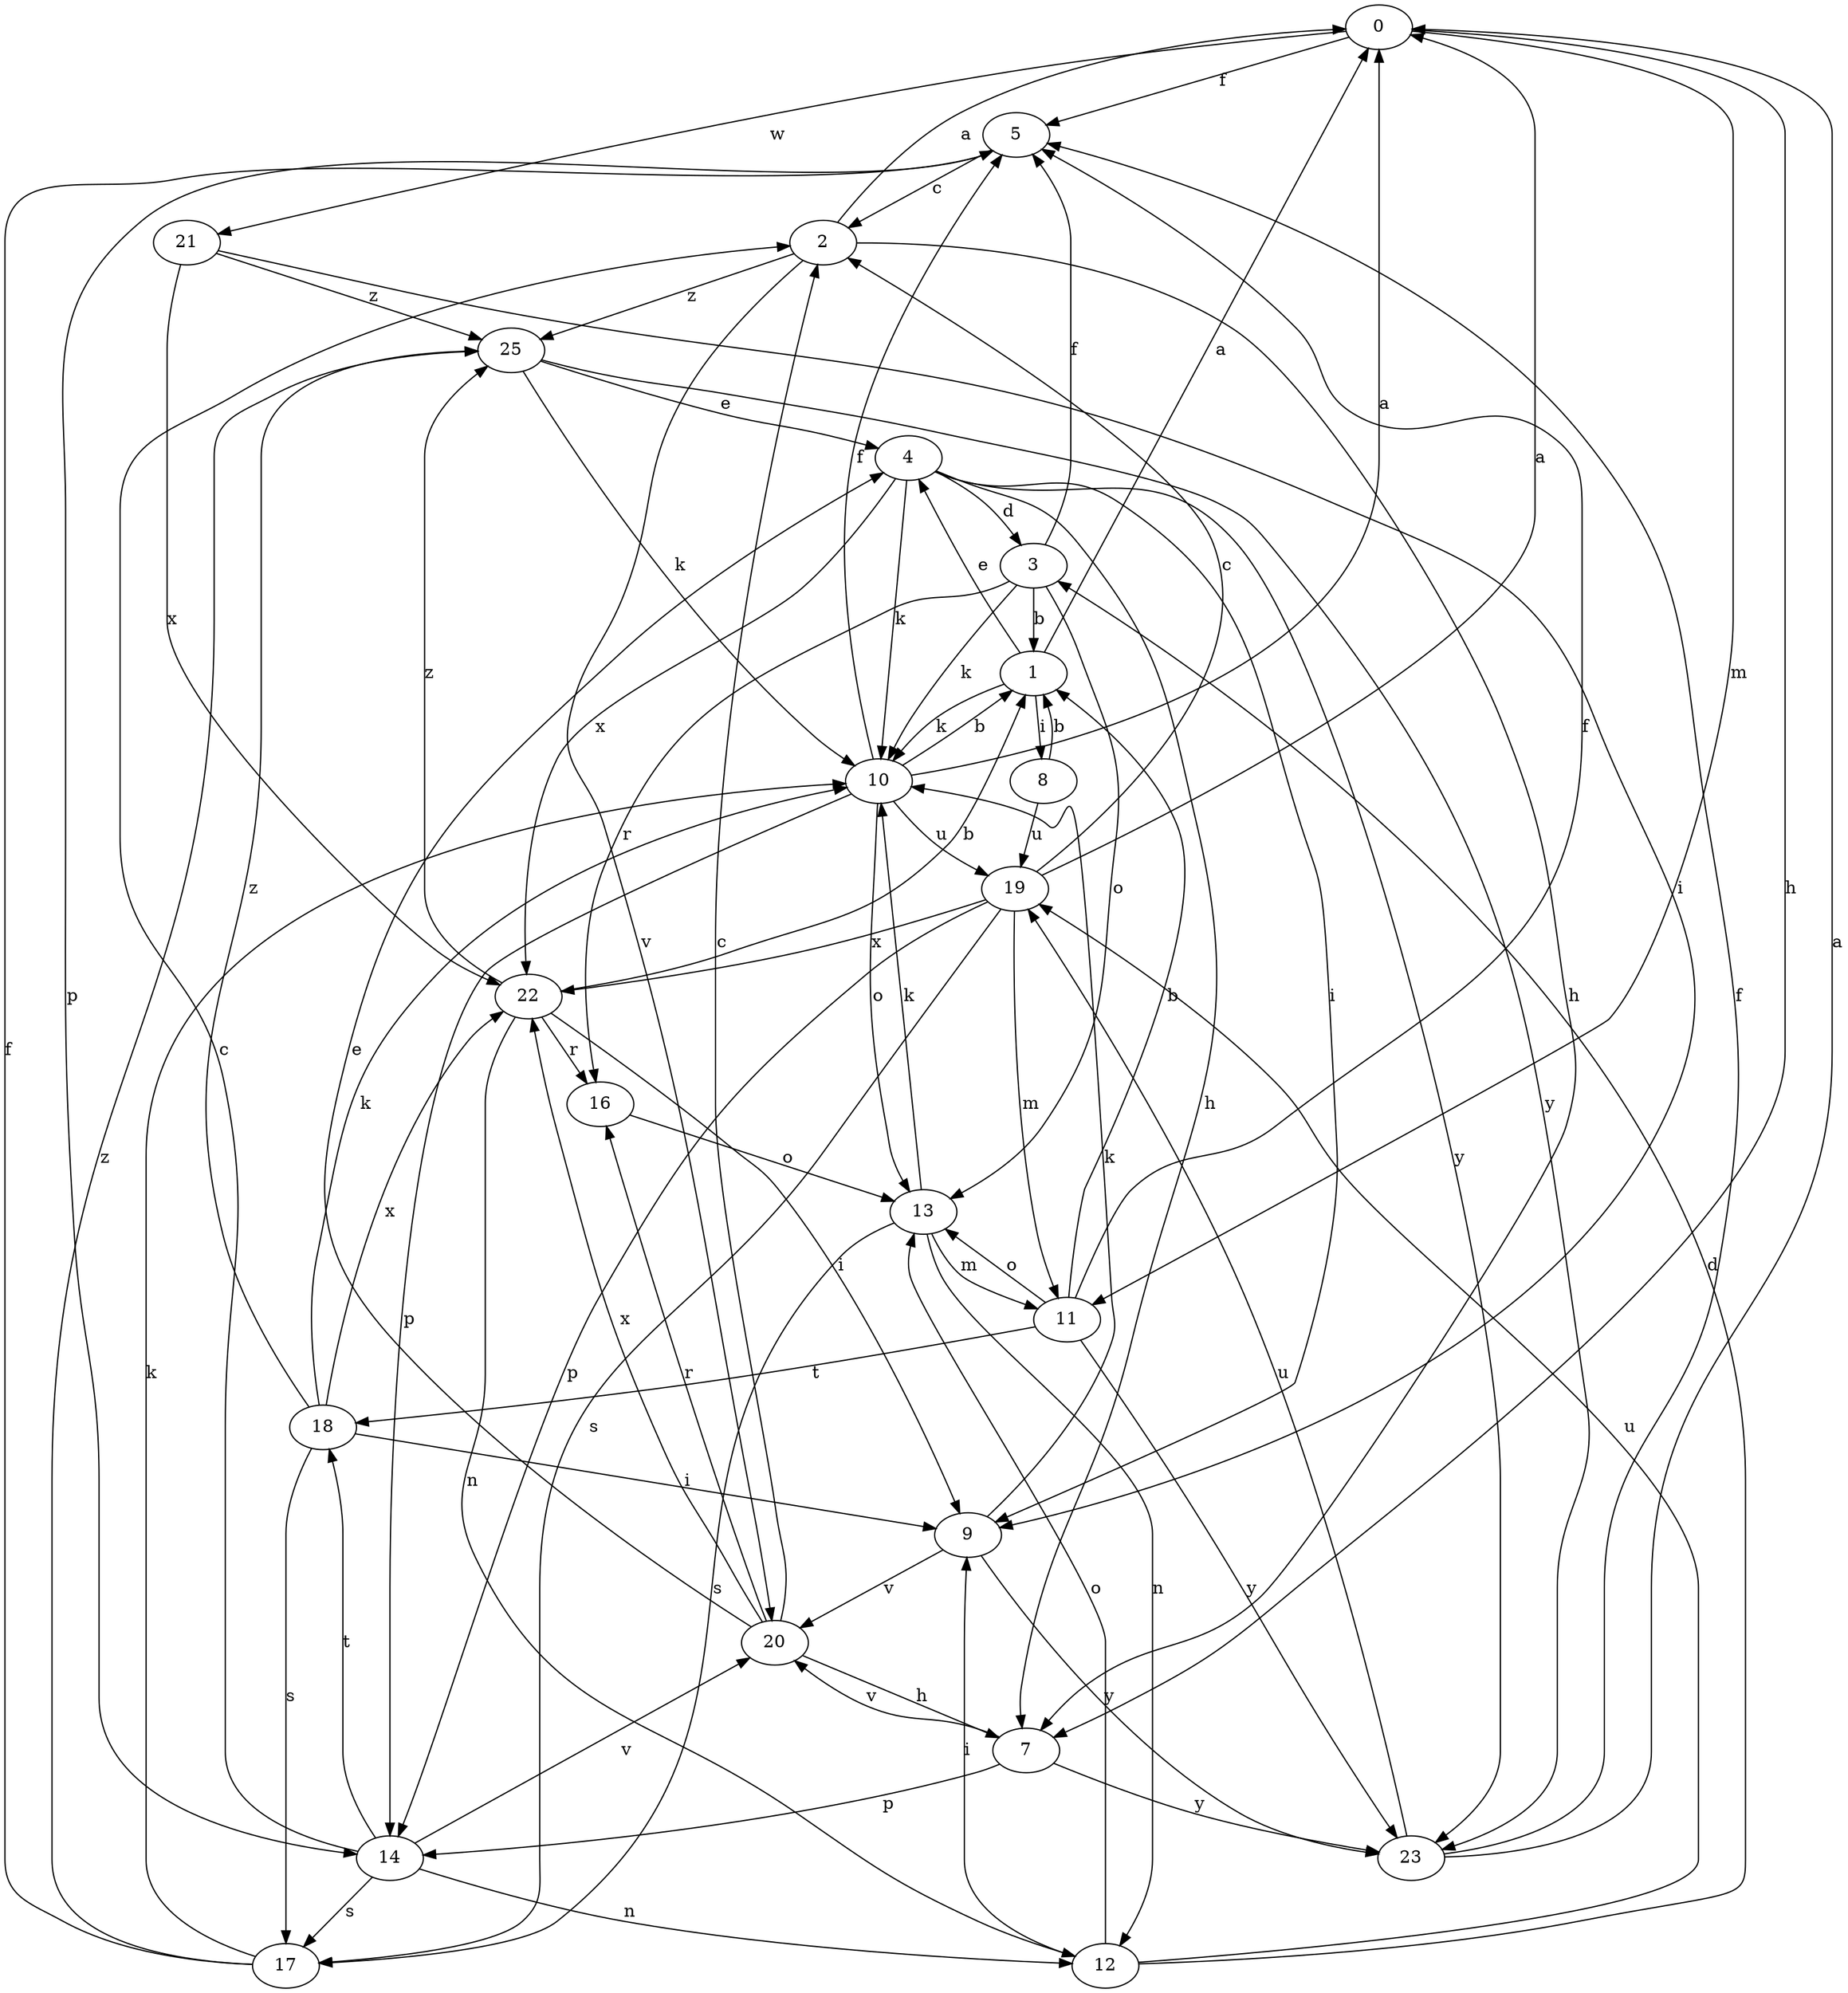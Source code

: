 strict digraph  {
0;
1;
2;
3;
4;
5;
7;
8;
9;
10;
11;
12;
13;
14;
16;
17;
18;
19;
20;
21;
22;
23;
25;
0 -> 5  [label=f];
0 -> 7  [label=h];
0 -> 11  [label=m];
0 -> 21  [label=w];
1 -> 0  [label=a];
1 -> 4  [label=e];
1 -> 8  [label=i];
1 -> 10  [label=k];
2 -> 0  [label=a];
2 -> 7  [label=h];
2 -> 20  [label=v];
2 -> 25  [label=z];
3 -> 1  [label=b];
3 -> 5  [label=f];
3 -> 10  [label=k];
3 -> 13  [label=o];
3 -> 16  [label=r];
4 -> 3  [label=d];
4 -> 7  [label=h];
4 -> 9  [label=i];
4 -> 10  [label=k];
4 -> 22  [label=x];
4 -> 23  [label=y];
5 -> 2  [label=c];
5 -> 14  [label=p];
7 -> 14  [label=p];
7 -> 20  [label=v];
7 -> 23  [label=y];
8 -> 1  [label=b];
8 -> 19  [label=u];
9 -> 10  [label=k];
9 -> 20  [label=v];
9 -> 23  [label=y];
10 -> 0  [label=a];
10 -> 1  [label=b];
10 -> 5  [label=f];
10 -> 13  [label=o];
10 -> 14  [label=p];
10 -> 19  [label=u];
11 -> 1  [label=b];
11 -> 5  [label=f];
11 -> 13  [label=o];
11 -> 18  [label=t];
11 -> 23  [label=y];
12 -> 3  [label=d];
12 -> 9  [label=i];
12 -> 13  [label=o];
12 -> 19  [label=u];
13 -> 10  [label=k];
13 -> 11  [label=m];
13 -> 12  [label=n];
13 -> 17  [label=s];
14 -> 2  [label=c];
14 -> 12  [label=n];
14 -> 17  [label=s];
14 -> 18  [label=t];
14 -> 20  [label=v];
16 -> 13  [label=o];
17 -> 5  [label=f];
17 -> 10  [label=k];
17 -> 25  [label=z];
18 -> 9  [label=i];
18 -> 10  [label=k];
18 -> 17  [label=s];
18 -> 22  [label=x];
18 -> 25  [label=z];
19 -> 0  [label=a];
19 -> 2  [label=c];
19 -> 11  [label=m];
19 -> 14  [label=p];
19 -> 17  [label=s];
19 -> 22  [label=x];
20 -> 2  [label=c];
20 -> 4  [label=e];
20 -> 7  [label=h];
20 -> 16  [label=r];
20 -> 22  [label=x];
21 -> 9  [label=i];
21 -> 22  [label=x];
21 -> 25  [label=z];
22 -> 1  [label=b];
22 -> 9  [label=i];
22 -> 12  [label=n];
22 -> 16  [label=r];
22 -> 25  [label=z];
23 -> 0  [label=a];
23 -> 5  [label=f];
23 -> 19  [label=u];
25 -> 4  [label=e];
25 -> 10  [label=k];
25 -> 23  [label=y];
}
